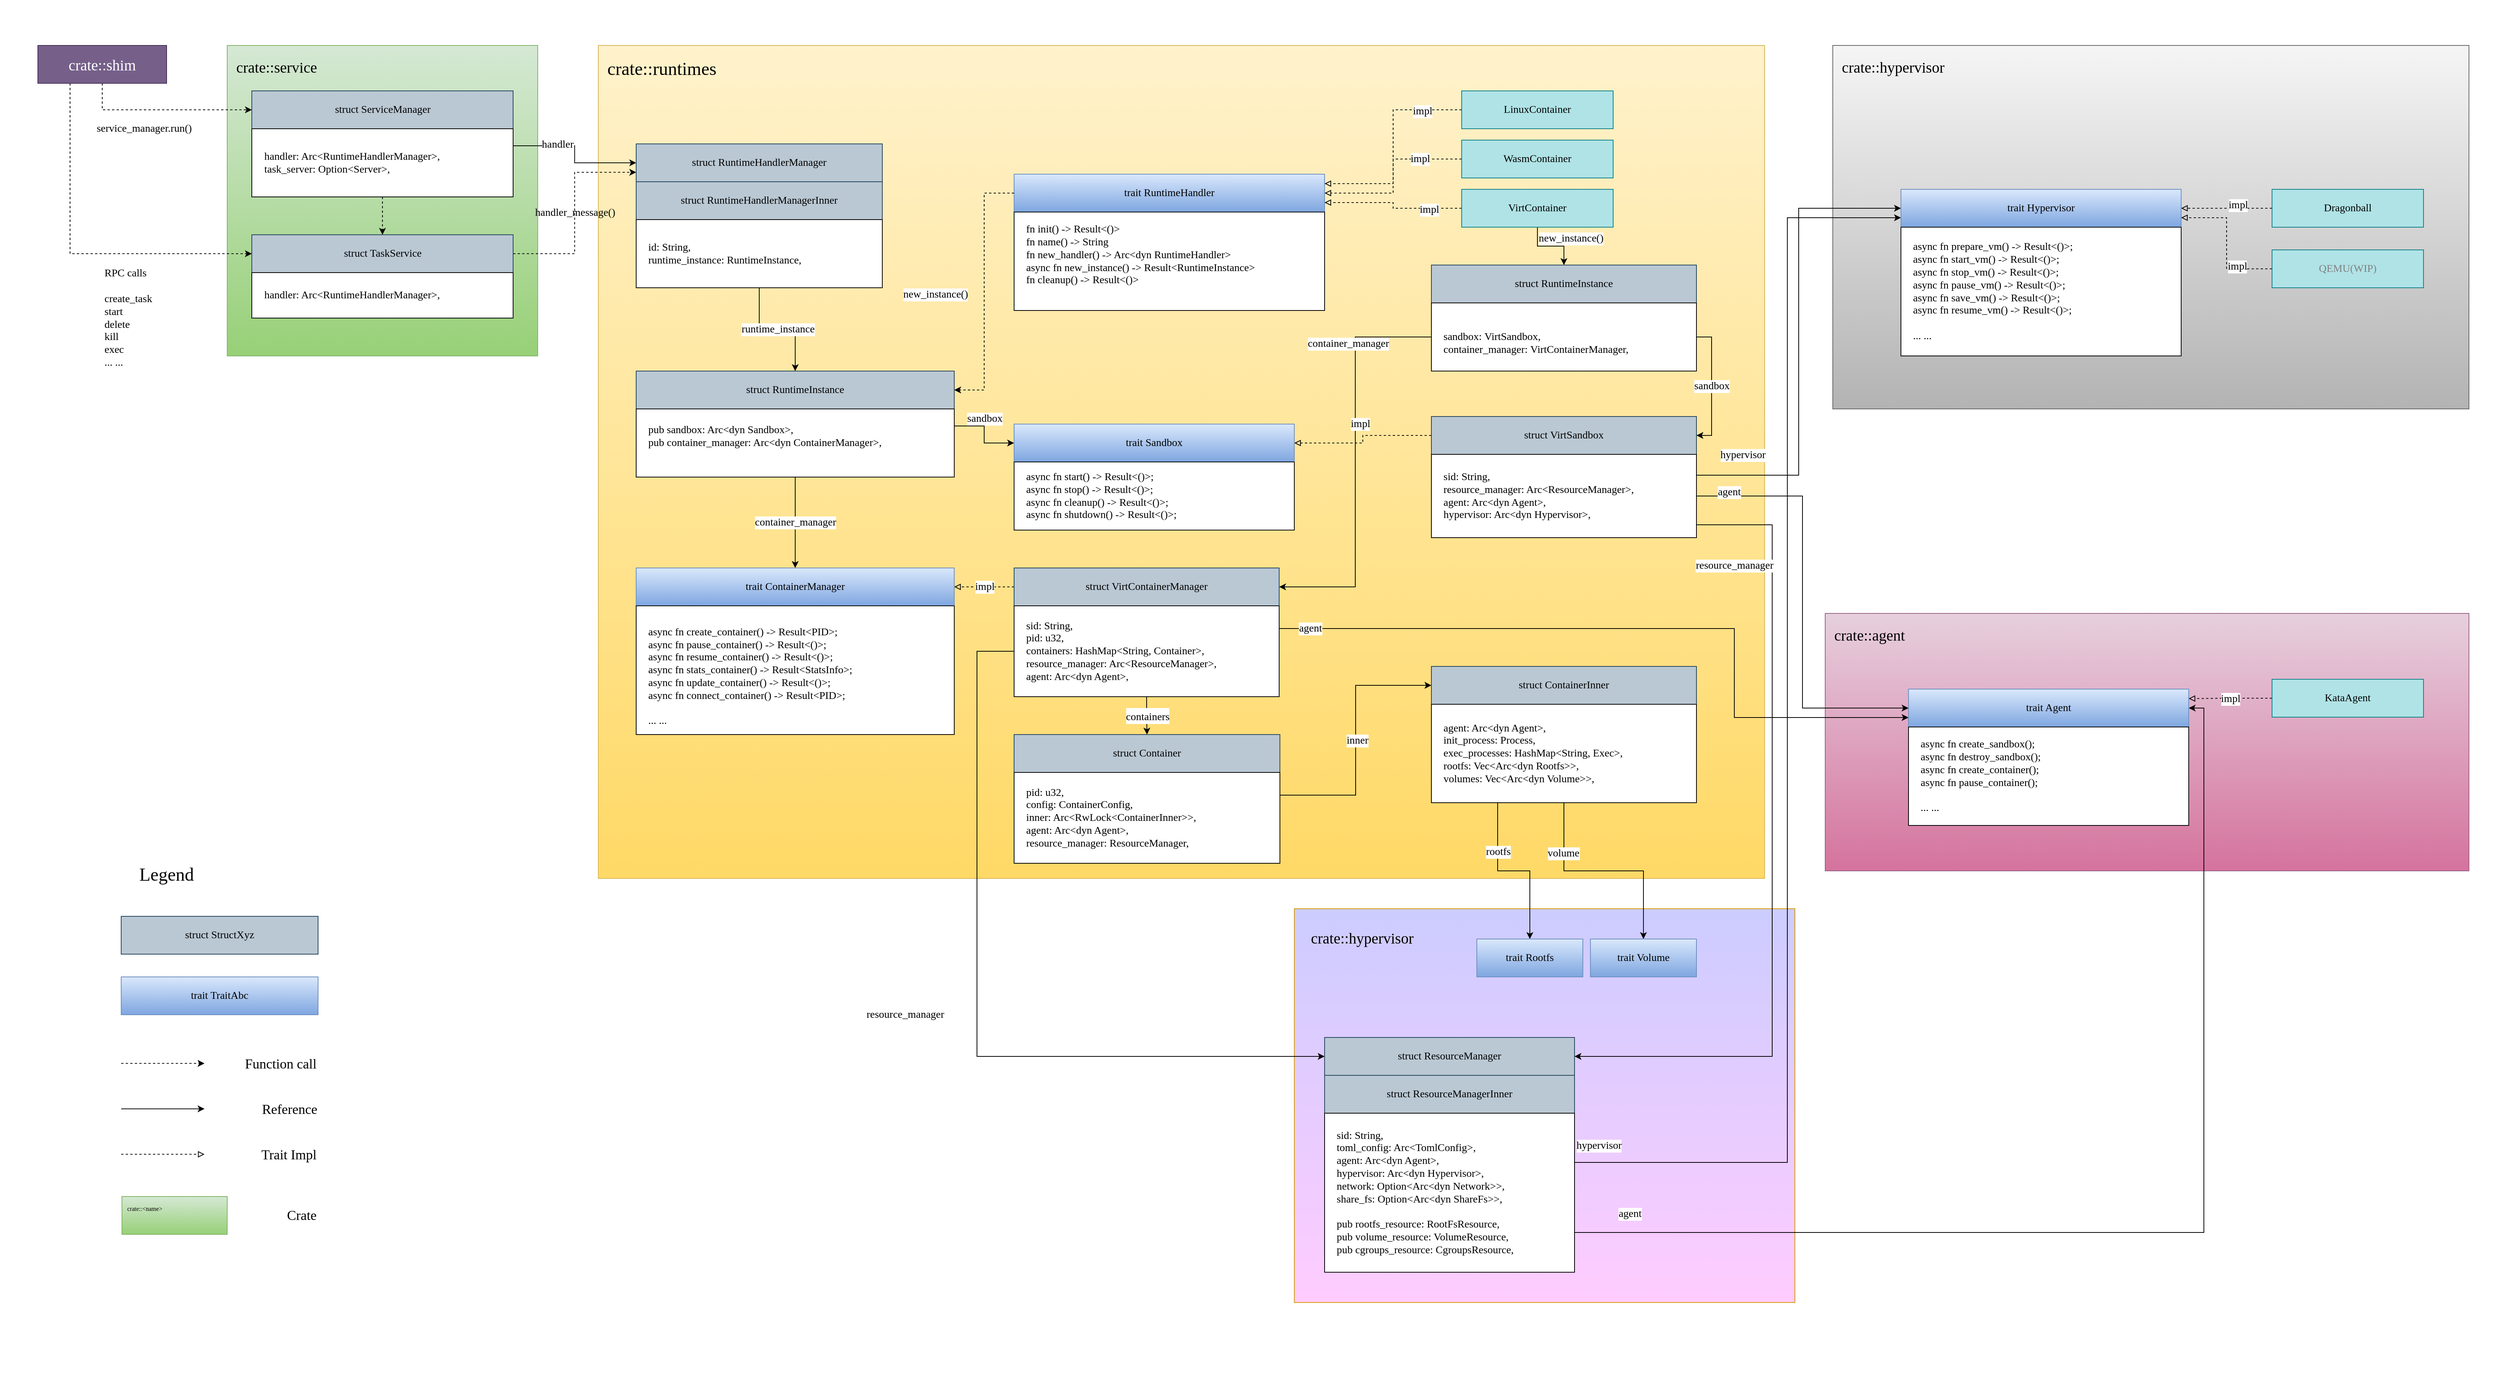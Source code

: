 <mxfile>
    <diagram id="zc7Et7uFz2rY5AC4eLr2" name="Page-1">
        <mxGraphModel dx="946" dy="343" grid="1" gridSize="10" guides="1" tooltips="1" connect="1" arrows="1" fold="1" page="1" pageScale="1" pageWidth="3300" pageHeight="2339" math="0" shadow="0">
            <root>
                <mxCell id="0"/>
                <mxCell id="1" parent="0"/>
                <mxCell id="nU-YngFXCpehSHd9hzGM-89" value="crate::hypervisor" style="rounded=0;fontSize=20;fillColor=#CCCCFF;gradientColor=#FFCCFF;strokeColor=#d79b00;fontFamily=Verdana;spacingTop=10;spacingLeft=10;verticalAlign=top;align=left;spacing=12;spacingBottom=10;spacingRight=10;" parent="1" vertex="1">
                    <mxGeometry x="1709" y="1480" width="661" height="520" as="geometry"/>
                </mxCell>
                <mxCell id="nU-YngFXCpehSHd9hzGM-88" value="crate::agent" style="rounded=0;html=1;fontSize=20;fillColor=#e6d0de;gradientColor=#d5739d;strokeColor=#996185;fontFamily=Verdana;spacingTop=10;spacingLeft=10;verticalAlign=top;align=left;" parent="1" vertex="1">
                    <mxGeometry x="2410" y="1090" width="850" height="340" as="geometry"/>
                </mxCell>
                <mxCell id="nU-YngFXCpehSHd9hzGM-87" value="crate::hypervisor" style="rounded=0;html=1;fontSize=20;fillColor=#f5f5f5;gradientColor=#b3b3b3;strokeColor=#666666;fontFamily=Verdana;spacingTop=10;spacingLeft=10;verticalAlign=top;align=left;" parent="1" vertex="1">
                    <mxGeometry x="2420" y="340" width="840" height="480" as="geometry"/>
                </mxCell>
                <mxCell id="nU-YngFXCpehSHd9hzGM-3" value="crate::service" style="rounded=0;html=1;fontSize=20;fillColor=#d5e8d4;gradientColor=#97d077;strokeColor=#82b366;fontFamily=Verdana;spacingTop=10;spacingLeft=10;verticalAlign=top;align=left;" parent="1" vertex="1">
                    <mxGeometry x="300" y="340" width="410" height="410" as="geometry"/>
                </mxCell>
                <mxCell id="nU-YngFXCpehSHd9hzGM-4" value="service_manager.run()" style="edgeStyle=orthogonalEdgeStyle;rounded=0;orthogonalLoop=1;jettySize=auto;html=1;exitX=0.5;exitY=1;exitDx=0;exitDy=0;entryX=0;entryY=0.5;entryDx=0;entryDy=0;fontSize=14;fontFamily=Verdana;dashed=1;" parent="1" source="nU-YngFXCpehSHd9hzGM-1" target="nU-YngFXCpehSHd9hzGM-77" edge="1">
                    <mxGeometry x="-0.226" y="-25" relative="1" as="geometry">
                        <mxPoint as="offset"/>
                    </mxGeometry>
                </mxCell>
                <mxCell id="nU-YngFXCpehSHd9hzGM-84" value="RPC calls&lt;br&gt;&lt;br&gt;create_task&lt;br&gt;start&lt;br&gt;delete&lt;br&gt;kill&lt;br&gt;exec&lt;br&gt;... ..." style="edgeStyle=orthogonalEdgeStyle;rounded=0;orthogonalLoop=1;jettySize=auto;html=1;exitX=0.25;exitY=1;exitDx=0;exitDy=0;entryX=0;entryY=0.5;entryDx=0;entryDy=0;labelBackgroundColor=none;fontFamily=Verdana;fontSize=14;fontColor=#000000;dashed=1;align=left;" parent="1" source="nU-YngFXCpehSHd9hzGM-1" target="nU-YngFXCpehSHd9hzGM-81" edge="1">
                    <mxGeometry x="0.15" y="-85" relative="1" as="geometry">
                        <mxPoint x="1" as="offset"/>
                    </mxGeometry>
                </mxCell>
                <mxCell id="nU-YngFXCpehSHd9hzGM-1" value="crate::shim" style="rounded=0;whiteSpace=wrap;html=1;fontSize=20;fillColor=#76608a;strokeColor=#432D57;fontFamily=Verdana;fontColor=#ffffff;" parent="1" vertex="1">
                    <mxGeometry x="50" y="340" width="170" height="50" as="geometry"/>
                </mxCell>
                <mxCell id="nU-YngFXCpehSHd9hzGM-12" style="edgeStyle=orthogonalEdgeStyle;rounded=0;orthogonalLoop=1;jettySize=auto;html=1;exitX=0.5;exitY=1;exitDx=0;exitDy=0;entryX=0.5;entryY=0;entryDx=0;entryDy=0;fontSize=14;fontFamily=Verdana;" parent="1" source="nU-YngFXCpehSHd9hzGM-9" target="nU-YngFXCpehSHd9hzGM-11" edge="1">
                    <mxGeometry relative="1" as="geometry"/>
                </mxCell>
                <mxCell id="nU-YngFXCpehSHd9hzGM-9" value="&lt;div&gt;&lt;span style=&quot;background-color: initial;&quot;&gt;struct RuntimeHandlerManager&lt;/span&gt;&lt;/div&gt;" style="rounded=0;whiteSpace=wrap;html=1;fontSize=14;fillColor=#bac8d3;strokeColor=#23445d;fontFamily=Verdana;" parent="1" vertex="1">
                    <mxGeometry x="890" y="430" width="275" height="50" as="geometry"/>
                </mxCell>
                <mxCell id="nU-YngFXCpehSHd9hzGM-10" value="crate::runtimes" style="rounded=0;whiteSpace=wrap;html=1;fontSize=24;fillColor=#fff2cc;gradientColor=#ffd966;strokeColor=#d6b656;align=left;verticalAlign=top;spacingTop=10;spacingLeft=10;fontFamily=Verdana;" parent="1" vertex="1">
                    <mxGeometry x="790" y="340" width="1540" height="1100" as="geometry"/>
                </mxCell>
                <mxCell id="nU-YngFXCpehSHd9hzGM-11" value="&lt;div&gt;struct RuntimeHandlerManagerInner&lt;/div&gt;&lt;div&gt;&lt;/div&gt;" style="rounded=0;whiteSpace=wrap;html=1;fontSize=14;fillColor=#bac8d3;strokeColor=#23445d;fontFamily=Verdana;" parent="1" vertex="1">
                    <mxGeometry x="840" y="520" width="325" height="50" as="geometry"/>
                </mxCell>
                <mxCell id="nU-YngFXCpehSHd9hzGM-13" value="&lt;div&gt;&lt;span style=&quot;background-color: initial;&quot;&gt;trait RuntimeHandler&lt;/span&gt;&lt;/div&gt;" style="rounded=0;whiteSpace=wrap;html=1;fontSize=14;fillColor=#dae8fc;strokeColor=#6c8ebf;gradientColor=#7ea6e0;fontFamily=Verdana;" parent="1" vertex="1">
                    <mxGeometry x="1339" y="510" width="410" height="50" as="geometry"/>
                </mxCell>
                <mxCell id="nU-YngFXCpehSHd9hzGM-18" value="new_instance()" style="edgeStyle=orthogonalEdgeStyle;rounded=0;orthogonalLoop=1;jettySize=auto;html=1;exitX=0;exitY=0.5;exitDx=0;exitDy=0;entryX=1;entryY=0.5;entryDx=0;entryDy=0;fontSize=14;fontFamily=Verdana;dashed=1;" parent="1" source="nU-YngFXCpehSHd9hzGM-13" target="nU-YngFXCpehSHd9hzGM-16" edge="1">
                    <mxGeometry x="0.02" y="-65" relative="1" as="geometry">
                        <mxPoint as="offset"/>
                    </mxGeometry>
                </mxCell>
                <mxCell id="nU-YngFXCpehSHd9hzGM-14" value="&lt;div&gt;&amp;nbsp; &amp;nbsp; fn init() -&amp;gt; Result&amp;lt;()&amp;gt;&lt;/div&gt;&lt;div&gt;&amp;nbsp; &amp;nbsp; fn name() -&amp;gt; String&lt;/div&gt;&lt;div&gt;&amp;nbsp; &amp;nbsp; fn new_handler() -&amp;gt; Arc&amp;lt;dyn RuntimeHandler&amp;gt;&lt;/div&gt;&lt;div&gt;&amp;nbsp; &amp;nbsp; async fn new_instance() -&amp;gt; Result&amp;lt;RuntimeInstance&amp;gt;&lt;/div&gt;&lt;div&gt;&amp;nbsp; &amp;nbsp; fn cleanup() -&amp;gt; Result&amp;lt;()&amp;gt;&lt;/div&gt;&lt;div&gt;&lt;br&gt;&lt;/div&gt;" style="rounded=0;whiteSpace=wrap;html=1;fontSize=14;align=left;fontFamily=Verdana;" parent="1" vertex="1">
                    <mxGeometry x="1339" y="560" width="410" height="130" as="geometry"/>
                </mxCell>
                <mxCell id="nU-YngFXCpehSHd9hzGM-80" value="runtime_instance" style="edgeStyle=orthogonalEdgeStyle;rounded=0;orthogonalLoop=1;jettySize=auto;html=1;exitX=0.5;exitY=1;exitDx=0;exitDy=0;fontFamily=Verdana;fontSize=14;fontColor=#000000;" parent="1" source="nU-YngFXCpehSHd9hzGM-15" target="nU-YngFXCpehSHd9hzGM-16" edge="1">
                    <mxGeometry relative="1" as="geometry">
                        <Array as="points">
                            <mxPoint x="1002" y="715"/>
                            <mxPoint x="1050" y="715"/>
                        </Array>
                    </mxGeometry>
                </mxCell>
                <mxCell id="nU-YngFXCpehSHd9hzGM-15" value="&lt;div&gt;&lt;div&gt;&amp;nbsp; &amp;nbsp; id: String,&lt;/div&gt;&lt;div&gt;&amp;nbsp; &amp;nbsp; runtime_instance: RuntimeInstance,&lt;/div&gt;&lt;/div&gt;" style="rounded=0;whiteSpace=wrap;html=1;fontSize=14;align=left;fontFamily=Verdana;" parent="1" vertex="1">
                    <mxGeometry x="840" y="570" width="325" height="90" as="geometry"/>
                </mxCell>
                <mxCell id="nU-YngFXCpehSHd9hzGM-16" value="&lt;div&gt;&lt;span style=&quot;background-color: initial;&quot;&gt;struct RuntimeInstance&lt;/span&gt;&lt;/div&gt;" style="rounded=0;whiteSpace=wrap;html=1;fontSize=14;fillColor=#bac8d3;strokeColor=#23445d;fontFamily=Verdana;" parent="1" vertex="1">
                    <mxGeometry x="840" y="770" width="420" height="50" as="geometry"/>
                </mxCell>
                <mxCell id="nU-YngFXCpehSHd9hzGM-23" style="edgeStyle=orthogonalEdgeStyle;rounded=0;orthogonalLoop=1;jettySize=auto;html=1;exitX=1;exitY=0.25;exitDx=0;exitDy=0;entryX=0;entryY=0.5;entryDx=0;entryDy=0;fontSize=14;fontFamily=Verdana;" parent="1" source="nU-YngFXCpehSHd9hzGM-17" target="nU-YngFXCpehSHd9hzGM-19" edge="1">
                    <mxGeometry relative="1" as="geometry"/>
                </mxCell>
                <mxCell id="nU-YngFXCpehSHd9hzGM-25" value="sandbox" style="edgeLabel;html=1;align=center;verticalAlign=middle;resizable=0;points=[];fontSize=14;fontFamily=Verdana;" parent="nU-YngFXCpehSHd9hzGM-23" vertex="1" connectable="0">
                    <mxGeometry x="-0.18" relative="1" as="geometry">
                        <mxPoint y="-12" as="offset"/>
                    </mxGeometry>
                </mxCell>
                <mxCell id="nU-YngFXCpehSHd9hzGM-24" style="edgeStyle=orthogonalEdgeStyle;rounded=0;orthogonalLoop=1;jettySize=auto;html=1;exitX=0.5;exitY=1;exitDx=0;exitDy=0;entryX=0.5;entryY=0;entryDx=0;entryDy=0;fontSize=14;fontFamily=Verdana;" parent="1" source="nU-YngFXCpehSHd9hzGM-17" target="nU-YngFXCpehSHd9hzGM-21" edge="1">
                    <mxGeometry relative="1" as="geometry">
                        <Array as="points">
                            <mxPoint x="1050" y="1010"/>
                            <mxPoint x="1050" y="1010"/>
                        </Array>
                    </mxGeometry>
                </mxCell>
                <mxCell id="nU-YngFXCpehSHd9hzGM-26" value="container_manager" style="edgeLabel;html=1;align=center;verticalAlign=middle;resizable=0;points=[];fontSize=14;fontFamily=Verdana;" parent="nU-YngFXCpehSHd9hzGM-24" vertex="1" connectable="0">
                    <mxGeometry y="-2" relative="1" as="geometry">
                        <mxPoint x="2" as="offset"/>
                    </mxGeometry>
                </mxCell>
                <mxCell id="nU-YngFXCpehSHd9hzGM-17" value="&lt;div&gt;&lt;div&gt;&amp;nbsp; &amp;nbsp; pub sandbox: Arc&amp;lt;dyn Sandbox&amp;gt;,&lt;/div&gt;&lt;div&gt;&amp;nbsp; &amp;nbsp; pub container_manager: Arc&amp;lt;dyn ContainerManager&amp;gt;,&lt;/div&gt;&lt;/div&gt;&lt;div&gt;&lt;br&gt;&lt;/div&gt;" style="rounded=0;whiteSpace=wrap;html=1;fontSize=14;align=left;fontFamily=Verdana;" parent="1" vertex="1">
                    <mxGeometry x="840" y="820" width="420" height="90" as="geometry"/>
                </mxCell>
                <mxCell id="nU-YngFXCpehSHd9hzGM-19" value="&lt;div&gt;trait Sandbox&lt;/div&gt;" style="rounded=0;whiteSpace=wrap;html=1;fontSize=14;fillColor=#dae8fc;strokeColor=#6c8ebf;gradientColor=#7ea6e0;fontFamily=Verdana;" parent="1" vertex="1">
                    <mxGeometry x="1339" y="840" width="370" height="50" as="geometry"/>
                </mxCell>
                <mxCell id="nU-YngFXCpehSHd9hzGM-20" value="&lt;div&gt;&lt;div&gt;&lt;div&gt;&lt;br&gt;&lt;/div&gt;&lt;div&gt;&amp;nbsp; &amp;nbsp; async fn start() -&amp;gt; Result&amp;lt;()&amp;gt;;&lt;/div&gt;&lt;div&gt;&amp;nbsp; &amp;nbsp; async fn stop() -&amp;gt; Result&amp;lt;()&amp;gt;;&lt;/div&gt;&lt;div&gt;&amp;nbsp; &amp;nbsp; async fn cleanup() -&amp;gt; Result&amp;lt;()&amp;gt;;&lt;/div&gt;&lt;div&gt;&amp;nbsp; &amp;nbsp; async fn shutdown() -&amp;gt; Result&amp;lt;()&amp;gt;;&lt;/div&gt;&lt;/div&gt;&lt;/div&gt;&lt;div&gt;&lt;br&gt;&lt;/div&gt;" style="rounded=0;whiteSpace=wrap;html=1;fontSize=14;align=left;fontFamily=Verdana;" parent="1" vertex="1">
                    <mxGeometry x="1339" y="890" width="370" height="90" as="geometry"/>
                </mxCell>
                <mxCell id="nU-YngFXCpehSHd9hzGM-21" value="&lt;div&gt;trait ContainerManager&lt;/div&gt;" style="rounded=0;whiteSpace=wrap;html=1;fontSize=14;fillColor=#dae8fc;strokeColor=#6c8ebf;fontFamily=Verdana;gradientColor=#7ea6e0;" parent="1" vertex="1">
                    <mxGeometry x="840" y="1030" width="420" height="50" as="geometry"/>
                </mxCell>
                <mxCell id="nU-YngFXCpehSHd9hzGM-22" value="&lt;div&gt;&lt;div&gt;&lt;div&gt;&lt;br&gt;&lt;/div&gt;&lt;div&gt;&amp;nbsp; &amp;nbsp; async fn create_container() -&amp;gt; Result&amp;lt;PID&amp;gt;;&lt;/div&gt;&lt;div&gt;&amp;nbsp; &amp;nbsp; async fn pause_container() -&amp;gt; Result&amp;lt;()&amp;gt;;&lt;/div&gt;&lt;/div&gt;&lt;/div&gt;&lt;div&gt;&lt;div&gt;&amp;nbsp; &amp;nbsp; async fn resume_container() -&amp;gt; Result&amp;lt;()&amp;gt;;&lt;/div&gt;&lt;div&gt;&amp;nbsp; &amp;nbsp; async fn stats_container() -&amp;gt; Result&amp;lt;StatsInfo&amp;gt;;&lt;/div&gt;&lt;div&gt;&amp;nbsp; &amp;nbsp; async fn update_container() -&amp;gt; Result&amp;lt;()&amp;gt;;&lt;/div&gt;&lt;div&gt;&amp;nbsp; &amp;nbsp; async fn connect_container() -&amp;gt; Result&amp;lt;PID&amp;gt;;&lt;/div&gt;&lt;/div&gt;&lt;div&gt;&lt;br&gt;&lt;/div&gt;&lt;div&gt;&amp;nbsp; &amp;nbsp; ... ...&lt;/div&gt;" style="rounded=0;whiteSpace=wrap;html=1;fontSize=14;align=left;fontFamily=Verdana;" parent="1" vertex="1">
                    <mxGeometry x="840" y="1080" width="420" height="170" as="geometry"/>
                </mxCell>
                <mxCell id="nU-YngFXCpehSHd9hzGM-53" style="edgeStyle=orthogonalEdgeStyle;rounded=0;orthogonalLoop=1;jettySize=auto;html=1;exitX=0;exitY=0.5;exitDx=0;exitDy=0;entryX=1;entryY=0.25;entryDx=0;entryDy=0;fontSize=14;fontFamily=Verdana;dashed=1;endArrow=block;endFill=0;" parent="1" source="nU-YngFXCpehSHd9hzGM-27" target="nU-YngFXCpehSHd9hzGM-13" edge="1">
                    <mxGeometry relative="1" as="geometry"/>
                </mxCell>
                <mxCell id="nU-YngFXCpehSHd9hzGM-56" value="impl" style="edgeLabel;html=1;align=center;verticalAlign=middle;resizable=0;points=[];fontSize=14;fontFamily=Verdana;" parent="nU-YngFXCpehSHd9hzGM-53" vertex="1" connectable="0">
                    <mxGeometry x="-0.626" y="2" relative="1" as="geometry">
                        <mxPoint as="offset"/>
                    </mxGeometry>
                </mxCell>
                <mxCell id="nU-YngFXCpehSHd9hzGM-27" value="LinuxContainer" style="rounded=0;whiteSpace=wrap;html=1;fontSize=14;fillColor=#b0e3e6;strokeColor=#0e8088;fontFamily=Verdana;" parent="1" vertex="1">
                    <mxGeometry x="1930" y="400" width="200" height="50" as="geometry"/>
                </mxCell>
                <mxCell id="nU-YngFXCpehSHd9hzGM-54" style="edgeStyle=orthogonalEdgeStyle;rounded=0;orthogonalLoop=1;jettySize=auto;html=1;exitX=0;exitY=0.5;exitDx=0;exitDy=0;entryX=1;entryY=0.5;entryDx=0;entryDy=0;fontSize=14;fontFamily=Verdana;dashed=1;endArrow=block;endFill=0;" parent="1" source="nU-YngFXCpehSHd9hzGM-28" target="nU-YngFXCpehSHd9hzGM-13" edge="1">
                    <mxGeometry relative="1" as="geometry"/>
                </mxCell>
                <mxCell id="nU-YngFXCpehSHd9hzGM-57" value="impl" style="edgeLabel;html=1;align=center;verticalAlign=middle;resizable=0;points=[];fontSize=14;fontFamily=Verdana;" parent="nU-YngFXCpehSHd9hzGM-54" vertex="1" connectable="0">
                    <mxGeometry x="-0.514" relative="1" as="geometry">
                        <mxPoint as="offset"/>
                    </mxGeometry>
                </mxCell>
                <mxCell id="nU-YngFXCpehSHd9hzGM-28" value="WasmContainer" style="rounded=0;whiteSpace=wrap;html=1;fontSize=14;fillColor=#b0e3e6;strokeColor=#0e8088;fontFamily=Verdana;" parent="1" vertex="1">
                    <mxGeometry x="1930" y="465" width="200" height="50" as="geometry"/>
                </mxCell>
                <mxCell id="nU-YngFXCpehSHd9hzGM-35" style="edgeStyle=orthogonalEdgeStyle;rounded=0;orthogonalLoop=1;jettySize=auto;html=1;exitX=0.5;exitY=1;exitDx=0;exitDy=0;entryX=0.5;entryY=0;entryDx=0;entryDy=0;fontSize=14;fontFamily=Verdana;" parent="1" source="nU-YngFXCpehSHd9hzGM-29" target="nU-YngFXCpehSHd9hzGM-33" edge="1">
                    <mxGeometry relative="1" as="geometry"/>
                </mxCell>
                <mxCell id="nU-YngFXCpehSHd9hzGM-36" value="new_instance()" style="edgeLabel;html=1;align=center;verticalAlign=middle;resizable=0;points=[];fontSize=14;fontFamily=Verdana;" parent="nU-YngFXCpehSHd9hzGM-35" vertex="1" connectable="0">
                    <mxGeometry x="0.212" y="2" relative="1" as="geometry">
                        <mxPoint x="17" y="-8" as="offset"/>
                    </mxGeometry>
                </mxCell>
                <mxCell id="nU-YngFXCpehSHd9hzGM-55" style="edgeStyle=orthogonalEdgeStyle;rounded=0;orthogonalLoop=1;jettySize=auto;html=1;exitX=0;exitY=0.5;exitDx=0;exitDy=0;entryX=1;entryY=0.75;entryDx=0;entryDy=0;fontSize=14;fontFamily=Verdana;dashed=1;endArrow=block;endFill=0;" parent="1" source="nU-YngFXCpehSHd9hzGM-29" target="nU-YngFXCpehSHd9hzGM-13" edge="1">
                    <mxGeometry relative="1" as="geometry"/>
                </mxCell>
                <mxCell id="nU-YngFXCpehSHd9hzGM-58" value="impl" style="edgeLabel;html=1;align=center;verticalAlign=middle;resizable=0;points=[];fontSize=14;fontFamily=Verdana;" parent="nU-YngFXCpehSHd9hzGM-55" vertex="1" connectable="0">
                    <mxGeometry x="-0.542" y="2" relative="1" as="geometry">
                        <mxPoint as="offset"/>
                    </mxGeometry>
                </mxCell>
                <mxCell id="nU-YngFXCpehSHd9hzGM-29" value="&lt;div&gt;VirtContainer&lt;/div&gt;" style="rounded=0;whiteSpace=wrap;html=1;fontSize=14;fillColor=#b0e3e6;strokeColor=#0e8088;fontFamily=Verdana;" parent="1" vertex="1">
                    <mxGeometry x="1930" y="530" width="200" height="50" as="geometry"/>
                </mxCell>
                <mxCell id="nU-YngFXCpehSHd9hzGM-33" value="&lt;div&gt;struct RuntimeInstance&lt;/div&gt;" style="rounded=0;whiteSpace=wrap;html=1;fontSize=14;fillColor=#bac8d3;strokeColor=#23445d;fontFamily=Verdana;" parent="1" vertex="1">
                    <mxGeometry x="1890" y="630" width="350" height="50" as="geometry"/>
                </mxCell>
                <mxCell id="nU-YngFXCpehSHd9hzGM-43" value="sandbox" style="edgeStyle=orthogonalEdgeStyle;rounded=0;orthogonalLoop=1;jettySize=auto;html=1;exitX=1;exitY=0.5;exitDx=0;exitDy=0;entryX=1;entryY=0.5;entryDx=0;entryDy=0;fontSize=14;fontFamily=Verdana;" parent="1" source="nU-YngFXCpehSHd9hzGM-34" target="nU-YngFXCpehSHd9hzGM-37" edge="1">
                    <mxGeometry relative="1" as="geometry"/>
                </mxCell>
                <mxCell id="nU-YngFXCpehSHd9hzGM-113" value="container_manager" style="edgeStyle=orthogonalEdgeStyle;rounded=0;orthogonalLoop=1;jettySize=auto;html=1;exitX=0;exitY=0.5;exitDx=0;exitDy=0;entryX=1;entryY=0.5;entryDx=0;entryDy=0;labelBackgroundColor=default;fontFamily=Verdana;fontSize=14;fontColor=#000000;endArrow=classic;endFill=1;" parent="1" source="nU-YngFXCpehSHd9hzGM-34" target="nU-YngFXCpehSHd9hzGM-40" edge="1">
                    <mxGeometry x="-0.588" y="-10" relative="1" as="geometry">
                        <mxPoint as="offset"/>
                    </mxGeometry>
                </mxCell>
                <mxCell id="nU-YngFXCpehSHd9hzGM-34" value="&lt;div&gt;&lt;div&gt;&lt;br&gt;&lt;/div&gt;&lt;div&gt;&lt;span style=&quot;background-color: initial;&quot;&gt;&amp;nbsp; &amp;nbsp; sandbox:&amp;nbsp;&lt;/span&gt;&lt;span style=&quot;background-color: initial;&quot;&gt;VirtSandbox,&lt;/span&gt;&lt;/div&gt;&lt;div&gt;&amp;nbsp; &amp;nbsp; container_manager:&amp;nbsp;&lt;span style=&quot;background-color: initial;&quot;&gt;VirtContainerManager,&lt;/span&gt;&lt;/div&gt;&lt;/div&gt;" style="rounded=0;whiteSpace=wrap;html=1;fontSize=14;align=left;fontFamily=Verdana;" parent="1" vertex="1">
                    <mxGeometry x="1890" y="680" width="350" height="90" as="geometry"/>
                </mxCell>
                <mxCell id="nU-YngFXCpehSHd9hzGM-39" value="impl" style="edgeStyle=orthogonalEdgeStyle;rounded=0;orthogonalLoop=1;jettySize=auto;html=1;exitX=0;exitY=0.5;exitDx=0;exitDy=0;entryX=1;entryY=0.5;entryDx=0;entryDy=0;fontSize=14;fontFamily=Verdana;dashed=1;endArrow=block;endFill=0;" parent="1" source="nU-YngFXCpehSHd9hzGM-37" target="nU-YngFXCpehSHd9hzGM-19" edge="1">
                    <mxGeometry x="0.091" y="-25" relative="1" as="geometry">
                        <mxPoint as="offset"/>
                    </mxGeometry>
                </mxCell>
                <mxCell id="nU-YngFXCpehSHd9hzGM-37" value="&lt;div&gt;struct VirtSandbox&lt;/div&gt;" style="rounded=0;whiteSpace=wrap;html=1;fontSize=14;fillColor=#bac8d3;strokeColor=#23445d;fontFamily=Verdana;" parent="1" vertex="1">
                    <mxGeometry x="1890" y="830" width="350" height="50" as="geometry"/>
                </mxCell>
                <mxCell id="nU-YngFXCpehSHd9hzGM-50" style="edgeStyle=orthogonalEdgeStyle;rounded=0;orthogonalLoop=1;jettySize=auto;html=1;exitX=1;exitY=0.75;exitDx=0;exitDy=0;entryX=1;entryY=0.5;entryDx=0;entryDy=0;fontSize=14;fontFamily=Verdana;" parent="1" source="nU-YngFXCpehSHd9hzGM-38" target="nU-YngFXCpehSHd9hzGM-48" edge="1">
                    <mxGeometry relative="1" as="geometry">
                        <Array as="points">
                            <mxPoint x="2340" y="973"/>
                            <mxPoint x="2340" y="1675"/>
                        </Array>
                    </mxGeometry>
                </mxCell>
                <mxCell id="nU-YngFXCpehSHd9hzGM-51" value="resource_manager" style="edgeLabel;html=1;align=center;verticalAlign=middle;resizable=0;points=[];fontSize=14;fontFamily=Verdana;" parent="nU-YngFXCpehSHd9hzGM-50" vertex="1" connectable="0">
                    <mxGeometry x="0.048" relative="1" as="geometry">
                        <mxPoint x="-50" y="-398" as="offset"/>
                    </mxGeometry>
                </mxCell>
                <mxCell id="nU-YngFXCpehSHd9hzGM-61" value="hypervisor" style="edgeStyle=orthogonalEdgeStyle;rounded=0;orthogonalLoop=1;jettySize=auto;html=1;exitX=1;exitY=0.25;exitDx=0;exitDy=0;entryX=0;entryY=0.5;entryDx=0;entryDy=0;fontSize=14;fontFamily=Verdana;" parent="1" source="nU-YngFXCpehSHd9hzGM-38" target="nU-YngFXCpehSHd9hzGM-59" edge="1">
                    <mxGeometry x="-0.804" y="28" relative="1" as="geometry">
                        <mxPoint x="2260" y="797.5" as="sourcePoint"/>
                        <mxPoint y="1" as="offset"/>
                    </mxGeometry>
                </mxCell>
                <mxCell id="nU-YngFXCpehSHd9hzGM-71" value="agent" style="edgeStyle=orthogonalEdgeStyle;rounded=0;orthogonalLoop=1;jettySize=auto;html=1;exitX=1;exitY=0.5;exitDx=0;exitDy=0;entryX=0;entryY=0.5;entryDx=0;entryDy=0;fontSize=14;fontFamily=Verdana;" parent="1" source="nU-YngFXCpehSHd9hzGM-38" target="nU-YngFXCpehSHd9hzGM-69" edge="1">
                    <mxGeometry x="-0.849" y="5" relative="1" as="geometry">
                        <mxPoint as="offset"/>
                    </mxGeometry>
                </mxCell>
                <mxCell id="nU-YngFXCpehSHd9hzGM-38" value="&lt;div&gt;&lt;br&gt;&lt;/div&gt;&lt;div&gt;&lt;div&gt;&amp;nbsp; &amp;nbsp; sid: String,&lt;/div&gt;&lt;div&gt;&lt;span style=&quot;background-color: initial;&quot;&gt;&amp;nbsp; &amp;nbsp; resource_manager: Arc&amp;lt;ResourceManager&amp;gt;,&lt;/span&gt;&lt;br&gt;&lt;/div&gt;&lt;div&gt;&amp;nbsp; &amp;nbsp; agent: Arc&amp;lt;dyn Agent&amp;gt;,&lt;/div&gt;&lt;div&gt;&amp;nbsp; &amp;nbsp; hypervisor: Arc&amp;lt;dyn Hypervisor&amp;gt;,&lt;/div&gt;&lt;div&gt;&lt;br&gt;&lt;/div&gt;&lt;/div&gt;" style="rounded=0;whiteSpace=wrap;html=1;fontSize=14;align=left;fontFamily=Verdana;" parent="1" vertex="1">
                    <mxGeometry x="1890" y="880" width="350" height="110" as="geometry"/>
                </mxCell>
                <mxCell id="nU-YngFXCpehSHd9hzGM-72" value="agent" style="edgeStyle=orthogonalEdgeStyle;rounded=0;orthogonalLoop=1;jettySize=auto;html=1;entryX=0;entryY=0.75;entryDx=0;entryDy=0;fontSize=14;fontFamily=Verdana;exitX=1;exitY=0.25;exitDx=0;exitDy=0;" parent="1" source="nU-YngFXCpehSHd9hzGM-41" target="nU-YngFXCpehSHd9hzGM-69" edge="1">
                    <mxGeometry x="-0.914" relative="1" as="geometry">
                        <mxPoint x="1750" y="1070" as="sourcePoint"/>
                        <Array as="points">
                            <mxPoint x="2290" y="1110"/>
                            <mxPoint x="2290" y="1228"/>
                        </Array>
                        <mxPoint as="offset"/>
                    </mxGeometry>
                </mxCell>
                <mxCell id="nU-YngFXCpehSHd9hzGM-110" value="impl" style="edgeStyle=orthogonalEdgeStyle;rounded=0;orthogonalLoop=1;jettySize=auto;html=1;exitX=0;exitY=0.5;exitDx=0;exitDy=0;entryX=1;entryY=0.5;entryDx=0;entryDy=0;labelBackgroundColor=default;fontFamily=Verdana;fontSize=14;fontColor=#000000;endArrow=block;endFill=0;dashed=1;" parent="1" source="nU-YngFXCpehSHd9hzGM-40" target="nU-YngFXCpehSHd9hzGM-21" edge="1">
                    <mxGeometry relative="1" as="geometry"/>
                </mxCell>
                <mxCell id="nU-YngFXCpehSHd9hzGM-40" value="&lt;div&gt;struct VirtContainerManager&lt;/div&gt;" style="rounded=0;whiteSpace=wrap;html=1;fontSize=14;fillColor=#bac8d3;strokeColor=#23445d;fontFamily=Verdana;" parent="1" vertex="1">
                    <mxGeometry x="1339" y="1030" width="350" height="50" as="geometry"/>
                </mxCell>
                <mxCell id="nU-YngFXCpehSHd9hzGM-49" style="edgeStyle=orthogonalEdgeStyle;rounded=0;orthogonalLoop=1;jettySize=auto;html=1;exitX=0;exitY=0.5;exitDx=0;exitDy=0;entryX=0;entryY=0.5;entryDx=0;entryDy=0;fontSize=14;fontFamily=Verdana;" parent="1" source="nU-YngFXCpehSHd9hzGM-41" target="nU-YngFXCpehSHd9hzGM-48" edge="1">
                    <mxGeometry relative="1" as="geometry">
                        <Array as="points">
                            <mxPoint x="1290" y="1140"/>
                            <mxPoint x="1290" y="1675"/>
                        </Array>
                    </mxGeometry>
                </mxCell>
                <mxCell id="nU-YngFXCpehSHd9hzGM-52" value="resource_manager" style="edgeLabel;html=1;align=center;verticalAlign=middle;resizable=0;points=[];fontSize=14;fontFamily=Verdana;" parent="nU-YngFXCpehSHd9hzGM-49" vertex="1" connectable="0">
                    <mxGeometry x="0.161" y="-1" relative="1" as="geometry">
                        <mxPoint x="-117" y="-56" as="offset"/>
                    </mxGeometry>
                </mxCell>
                <mxCell id="nU-YngFXCpehSHd9hzGM-107" value="&lt;span style=&quot;font-size: 14px; text-align: left;&quot;&gt;containers&lt;/span&gt;" style="edgeStyle=orthogonalEdgeStyle;rounded=0;orthogonalLoop=1;jettySize=auto;html=1;exitX=0.5;exitY=1;exitDx=0;exitDy=0;labelBackgroundColor=default;fontFamily=Verdana;fontSize=18;fontColor=#000000;endArrow=classic;endFill=1;" parent="1" source="nU-YngFXCpehSHd9hzGM-41" target="nU-YngFXCpehSHd9hzGM-102" edge="1">
                    <mxGeometry relative="1" as="geometry"/>
                </mxCell>
                <mxCell id="nU-YngFXCpehSHd9hzGM-41" value="&lt;div&gt;&lt;div&gt;&amp;nbsp; &amp;nbsp; sid: String,&lt;/div&gt;&lt;div&gt;&amp;nbsp; &amp;nbsp; pid: u32,&lt;/div&gt;&lt;div&gt;&amp;nbsp; &amp;nbsp; containers: HashMap&amp;lt;String, Container&amp;gt;,&lt;/div&gt;&lt;div&gt;&amp;nbsp; &amp;nbsp; resource_manager: Arc&amp;lt;ResourceManager&amp;gt;,&lt;/div&gt;&lt;div&gt;&amp;nbsp; &amp;nbsp; agent: Arc&amp;lt;dyn Agent&amp;gt;,&lt;/div&gt;&lt;/div&gt;" style="rounded=0;whiteSpace=wrap;html=1;fontSize=14;align=left;fontFamily=Verdana;" parent="1" vertex="1">
                    <mxGeometry x="1339" y="1080" width="350" height="120" as="geometry"/>
                </mxCell>
                <mxCell id="nU-YngFXCpehSHd9hzGM-46" value="&lt;div&gt;struct ResourceManagerInner&lt;/div&gt;" style="rounded=0;whiteSpace=wrap;html=1;fontSize=14;fillColor=#bac8d3;strokeColor=#23445d;fontFamily=Verdana;" parent="1" vertex="1">
                    <mxGeometry x="1749" y="1700" width="330" height="50" as="geometry"/>
                </mxCell>
                <mxCell id="nU-YngFXCpehSHd9hzGM-73" value="hypervisor" style="edgeStyle=orthogonalEdgeStyle;rounded=0;orthogonalLoop=1;jettySize=auto;html=1;exitX=1;exitY=0.5;exitDx=0;exitDy=0;entryX=0;entryY=0.75;entryDx=0;entryDy=0;fontSize=14;fontFamily=Verdana;" parent="1" source="nU-YngFXCpehSHd9hzGM-47" target="nU-YngFXCpehSHd9hzGM-59" edge="1">
                    <mxGeometry x="-0.917" y="23" relative="1" as="geometry">
                        <Array as="points">
                            <mxPoint x="2360" y="1815"/>
                            <mxPoint x="2360" y="568"/>
                        </Array>
                        <mxPoint y="1" as="offset"/>
                    </mxGeometry>
                </mxCell>
                <mxCell id="nU-YngFXCpehSHd9hzGM-74" value="agent" style="edgeStyle=orthogonalEdgeStyle;rounded=0;orthogonalLoop=1;jettySize=auto;html=1;exitX=1;exitY=0.75;exitDx=0;exitDy=0;entryX=1;entryY=0.5;entryDx=0;entryDy=0;fontSize=14;fontFamily=Verdana;" parent="1" source="nU-YngFXCpehSHd9hzGM-47" target="nU-YngFXCpehSHd9hzGM-69" edge="1">
                    <mxGeometry x="-0.906" y="25" relative="1" as="geometry">
                        <mxPoint as="offset"/>
                    </mxGeometry>
                </mxCell>
                <mxCell id="nU-YngFXCpehSHd9hzGM-47" value="&lt;div&gt;&lt;div&gt;&lt;div&gt;&amp;nbsp; &amp;nbsp; sid: String,&lt;/div&gt;&lt;div&gt;&amp;nbsp; &amp;nbsp; toml_config: Arc&amp;lt;TomlConfig&amp;gt;,&lt;/div&gt;&lt;div&gt;&amp;nbsp; &amp;nbsp; agent: Arc&amp;lt;dyn Agent&amp;gt;,&lt;/div&gt;&lt;div&gt;&amp;nbsp; &amp;nbsp; hypervisor: Arc&amp;lt;dyn Hypervisor&amp;gt;,&lt;/div&gt;&lt;div&gt;&amp;nbsp; &amp;nbsp; network: Option&amp;lt;Arc&amp;lt;dyn Network&amp;gt;&amp;gt;,&lt;/div&gt;&lt;div&gt;&amp;nbsp; &amp;nbsp; share_fs: Option&amp;lt;Arc&amp;lt;dyn ShareFs&amp;gt;&amp;gt;,&lt;/div&gt;&lt;div&gt;&lt;br&gt;&lt;/div&gt;&lt;div&gt;&amp;nbsp; &amp;nbsp; pub rootfs_resource: RootFsResource,&lt;/div&gt;&lt;div&gt;&amp;nbsp; &amp;nbsp; pub volume_resource: VolumeResource,&lt;/div&gt;&lt;div&gt;&amp;nbsp; &amp;nbsp; pub cgroups_resource: CgroupsResource,&lt;/div&gt;&lt;/div&gt;&lt;/div&gt;" style="rounded=0;whiteSpace=wrap;html=1;fontSize=14;align=left;fontFamily=Verdana;" parent="1" vertex="1">
                    <mxGeometry x="1749" y="1750" width="330" height="210" as="geometry"/>
                </mxCell>
                <mxCell id="nU-YngFXCpehSHd9hzGM-48" value="&lt;div&gt;struct ResourceManager&lt;/div&gt;" style="rounded=0;whiteSpace=wrap;html=1;fontSize=14;fillColor=#bac8d3;strokeColor=#23445d;fontFamily=Verdana;" parent="1" vertex="1">
                    <mxGeometry x="1749" y="1650" width="330" height="50" as="geometry"/>
                </mxCell>
                <mxCell id="nU-YngFXCpehSHd9hzGM-59" value="&lt;div&gt;trait Hypervisor&lt;/div&gt;" style="rounded=0;whiteSpace=wrap;html=1;fontSize=14;fillColor=#dae8fc;strokeColor=#6c8ebf;gradientColor=#7ea6e0;fontFamily=Verdana;" parent="1" vertex="1">
                    <mxGeometry x="2510" y="530" width="370" height="50" as="geometry"/>
                </mxCell>
                <mxCell id="nU-YngFXCpehSHd9hzGM-60" value="&lt;div&gt;&lt;div&gt;&lt;div&gt;&lt;div&gt;&amp;nbsp; &amp;nbsp; async fn prepare_vm() -&amp;gt; Result&amp;lt;()&amp;gt;;&lt;/div&gt;&lt;div&gt;&amp;nbsp; &amp;nbsp; async fn start_vm() -&amp;gt; Result&amp;lt;()&amp;gt;;&lt;/div&gt;&lt;div&gt;&amp;nbsp; &amp;nbsp; async fn stop_vm() -&amp;gt; Result&amp;lt;()&amp;gt;;&lt;/div&gt;&lt;div&gt;&amp;nbsp; &amp;nbsp; async fn pause_vm() -&amp;gt; Result&amp;lt;()&amp;gt;;&lt;/div&gt;&lt;div&gt;&amp;nbsp; &amp;nbsp; async fn save_vm() -&amp;gt; Result&amp;lt;()&amp;gt;;&lt;/div&gt;&lt;div&gt;&amp;nbsp; &amp;nbsp; async fn resume_vm() -&amp;gt; Result&amp;lt;()&amp;gt;;&lt;/div&gt;&lt;/div&gt;&lt;/div&gt;&lt;/div&gt;&lt;div&gt;&lt;br&gt;&lt;/div&gt;&lt;div&gt;&amp;nbsp; &amp;nbsp; ... ...&lt;/div&gt;" style="rounded=0;whiteSpace=wrap;html=1;fontSize=14;align=left;fontFamily=Verdana;" parent="1" vertex="1">
                    <mxGeometry x="2510" y="580" width="370" height="170" as="geometry"/>
                </mxCell>
                <mxCell id="nU-YngFXCpehSHd9hzGM-65" style="edgeStyle=orthogonalEdgeStyle;rounded=0;orthogonalLoop=1;jettySize=auto;html=1;exitX=0;exitY=0.5;exitDx=0;exitDy=0;entryX=1;entryY=0.5;entryDx=0;entryDy=0;fontSize=14;fontFamily=Verdana;dashed=1;endArrow=block;endFill=0;" parent="1" source="nU-YngFXCpehSHd9hzGM-63" target="nU-YngFXCpehSHd9hzGM-59" edge="1">
                    <mxGeometry relative="1" as="geometry"/>
                </mxCell>
                <mxCell id="nU-YngFXCpehSHd9hzGM-67" value="impl" style="edgeLabel;html=1;align=center;verticalAlign=middle;resizable=0;points=[];fontSize=14;fontFamily=Verdana;" parent="nU-YngFXCpehSHd9hzGM-65" vertex="1" connectable="0">
                    <mxGeometry x="-0.254" y="-4" relative="1" as="geometry">
                        <mxPoint as="offset"/>
                    </mxGeometry>
                </mxCell>
                <mxCell id="nU-YngFXCpehSHd9hzGM-63" value="Dragonball" style="rounded=0;whiteSpace=wrap;html=1;fontSize=14;fillColor=#b0e3e6;strokeColor=#0e8088;fontFamily=Verdana;" parent="1" vertex="1">
                    <mxGeometry x="3000" y="530" width="200" height="50" as="geometry"/>
                </mxCell>
                <mxCell id="nU-YngFXCpehSHd9hzGM-66" style="edgeStyle=orthogonalEdgeStyle;rounded=0;orthogonalLoop=1;jettySize=auto;html=1;exitX=0;exitY=0.5;exitDx=0;exitDy=0;entryX=1;entryY=0.75;entryDx=0;entryDy=0;fontSize=14;fontFamily=Verdana;dashed=1;endArrow=block;endFill=0;" parent="1" source="nU-YngFXCpehSHd9hzGM-64" target="nU-YngFXCpehSHd9hzGM-59" edge="1">
                    <mxGeometry relative="1" as="geometry"/>
                </mxCell>
                <mxCell id="nU-YngFXCpehSHd9hzGM-68" value="impl" style="edgeLabel;html=1;align=center;verticalAlign=middle;resizable=0;points=[];fontSize=14;fontFamily=Verdana;" parent="nU-YngFXCpehSHd9hzGM-66" vertex="1" connectable="0">
                    <mxGeometry x="-0.51" y="-3" relative="1" as="geometry">
                        <mxPoint as="offset"/>
                    </mxGeometry>
                </mxCell>
                <mxCell id="nU-YngFXCpehSHd9hzGM-64" value="QEMU(WIP)" style="rounded=0;whiteSpace=wrap;html=1;fontSize=14;fillColor=#b0e3e6;strokeColor=#0e8088;fontColor=#808080;fontFamily=Verdana;" parent="1" vertex="1">
                    <mxGeometry x="3000" y="610" width="200" height="50" as="geometry"/>
                </mxCell>
                <mxCell id="nU-YngFXCpehSHd9hzGM-69" value="&lt;div&gt;trait Agent&lt;/div&gt;" style="rounded=0;whiteSpace=wrap;html=1;fontSize=14;fillColor=#dae8fc;strokeColor=#6c8ebf;gradientColor=#7ea6e0;fontFamily=Verdana;" parent="1" vertex="1">
                    <mxGeometry x="2520" y="1190" width="370" height="50" as="geometry"/>
                </mxCell>
                <mxCell id="nU-YngFXCpehSHd9hzGM-70" value="&lt;div&gt;&lt;div&gt;&lt;div&gt;&lt;div&gt;&lt;div&gt;&amp;nbsp; &amp;nbsp; async fn create_sandbox();&lt;/div&gt;&lt;div&gt;&amp;nbsp; &amp;nbsp; async fn destroy_sandbox();&lt;/div&gt;&lt;/div&gt;&lt;/div&gt;&lt;/div&gt;&lt;/div&gt;&lt;div&gt;&lt;div&gt;&amp;nbsp; &amp;nbsp; async fn create_container();&lt;/div&gt;&lt;div&gt;&amp;nbsp; &amp;nbsp; async fn pause_container();&lt;/div&gt;&lt;/div&gt;&lt;div&gt;&lt;br&gt;&lt;/div&gt;&lt;div&gt;&amp;nbsp; &amp;nbsp; ... ...&lt;/div&gt;" style="rounded=0;whiteSpace=wrap;html=1;fontSize=14;align=left;fontFamily=Verdana;" parent="1" vertex="1">
                    <mxGeometry x="2520" y="1240" width="370" height="130" as="geometry"/>
                </mxCell>
                <mxCell id="nU-YngFXCpehSHd9hzGM-76" value="impl" style="edgeStyle=orthogonalEdgeStyle;rounded=0;orthogonalLoop=1;jettySize=auto;html=1;exitX=0;exitY=0.5;exitDx=0;exitDy=0;entryX=1;entryY=0.25;entryDx=0;entryDy=0;fontSize=14;fontFamily=Verdana;dashed=1;endArrow=block;endFill=0;" parent="1" source="nU-YngFXCpehSHd9hzGM-75" target="nU-YngFXCpehSHd9hzGM-69" edge="1">
                    <mxGeometry relative="1" as="geometry"/>
                </mxCell>
                <mxCell id="nU-YngFXCpehSHd9hzGM-75" value="KataAgent" style="rounded=0;whiteSpace=wrap;html=1;fontSize=14;fillColor=#b0e3e6;strokeColor=#0e8088;fontFamily=Verdana;" parent="1" vertex="1">
                    <mxGeometry x="3000" y="1177" width="200" height="50" as="geometry"/>
                </mxCell>
                <mxCell id="nU-YngFXCpehSHd9hzGM-77" value="&lt;div&gt;struct ServiceManager&lt;/div&gt;&lt;div&gt;&lt;/div&gt;" style="rounded=0;whiteSpace=wrap;html=1;fontSize=14;fillColor=#bac8d3;strokeColor=#23445d;fontFamily=Verdana;" parent="1" vertex="1">
                    <mxGeometry x="332.5" y="400" width="345" height="50" as="geometry"/>
                </mxCell>
                <mxCell id="nU-YngFXCpehSHd9hzGM-79" style="edgeStyle=orthogonalEdgeStyle;rounded=0;orthogonalLoop=1;jettySize=auto;html=1;exitX=1;exitY=0.25;exitDx=0;exitDy=0;fontSize=24;fontFamily=Verdana;entryX=0;entryY=0.5;entryDx=0;entryDy=0;" parent="1" source="nU-YngFXCpehSHd9hzGM-78" target="nU-YngFXCpehSHd9hzGM-83" edge="1">
                    <mxGeometry relative="1" as="geometry"/>
                </mxCell>
                <mxCell id="nU-YngFXCpehSHd9hzGM-111" value="handler" style="edgeLabel;html=1;align=center;verticalAlign=middle;resizable=0;points=[];fontSize=14;fontFamily=Verdana;fontColor=#000000;" parent="nU-YngFXCpehSHd9hzGM-79" vertex="1" connectable="0">
                    <mxGeometry x="-0.378" y="2" relative="1" as="geometry">
                        <mxPoint x="1" as="offset"/>
                    </mxGeometry>
                </mxCell>
                <mxCell id="nU-YngFXCpehSHd9hzGM-86" style="edgeStyle=orthogonalEdgeStyle;rounded=0;orthogonalLoop=1;jettySize=auto;html=1;exitX=0.5;exitY=1;exitDx=0;exitDy=0;entryX=0.5;entryY=0;entryDx=0;entryDy=0;dashed=1;labelBackgroundColor=none;fontFamily=Verdana;fontSize=14;fontColor=#000000;endArrow=classic;endFill=1;" parent="1" source="nU-YngFXCpehSHd9hzGM-78" target="nU-YngFXCpehSHd9hzGM-81" edge="1">
                    <mxGeometry relative="1" as="geometry"/>
                </mxCell>
                <mxCell id="nU-YngFXCpehSHd9hzGM-78" value="&lt;div&gt;&amp;nbsp; &amp;nbsp; handler: Arc&amp;lt;RuntimeHandlerManager&amp;gt;,&lt;/div&gt;&lt;div&gt;&amp;nbsp; &amp;nbsp; task_server: Option&amp;lt;Server&amp;gt;,&lt;/div&gt;" style="rounded=0;whiteSpace=wrap;html=1;fontSize=14;align=left;fontFamily=Verdana;" parent="1" vertex="1">
                    <mxGeometry x="332.5" y="450" width="345" height="90" as="geometry"/>
                </mxCell>
                <mxCell id="nU-YngFXCpehSHd9hzGM-85" value="handler_message()" style="edgeStyle=orthogonalEdgeStyle;rounded=0;orthogonalLoop=1;jettySize=auto;html=1;exitX=1;exitY=0.5;exitDx=0;exitDy=0;entryX=0;entryY=0.75;entryDx=0;entryDy=0;labelBackgroundColor=none;fontFamily=Verdana;fontSize=14;fontColor=#000000;dashed=1;" parent="1" source="nU-YngFXCpehSHd9hzGM-81" target="nU-YngFXCpehSHd9hzGM-83" edge="1">
                    <mxGeometry relative="1" as="geometry"/>
                </mxCell>
                <mxCell id="nU-YngFXCpehSHd9hzGM-81" value="&lt;div&gt;struct TaskService&lt;/div&gt;&lt;div&gt;&lt;/div&gt;" style="rounded=0;whiteSpace=wrap;html=1;fontSize=14;fillColor=#bac8d3;strokeColor=#23445d;fontFamily=Verdana;" parent="1" vertex="1">
                    <mxGeometry x="332.5" y="590" width="345" height="50" as="geometry"/>
                </mxCell>
                <mxCell id="nU-YngFXCpehSHd9hzGM-82" value="&lt;div&gt;&amp;nbsp; &amp;nbsp; handler: Arc&amp;lt;RuntimeHandlerManager&amp;gt;,&lt;/div&gt;" style="rounded=0;whiteSpace=wrap;html=1;fontSize=14;align=left;fontFamily=Verdana;" parent="1" vertex="1">
                    <mxGeometry x="332.5" y="640" width="345" height="60" as="geometry"/>
                </mxCell>
                <mxCell id="nU-YngFXCpehSHd9hzGM-83" value="&lt;div&gt;struct RuntimeHandlerManager&lt;/div&gt;&lt;div&gt;&lt;/div&gt;" style="rounded=0;whiteSpace=wrap;html=1;fontSize=14;fillColor=#bac8d3;strokeColor=#23445d;fontFamily=Verdana;" parent="1" vertex="1">
                    <mxGeometry x="840" y="470" width="325" height="50" as="geometry"/>
                </mxCell>
                <mxCell id="nU-YngFXCpehSHd9hzGM-90" value="&lt;div&gt;&lt;span style=&quot;background-color: initial;&quot;&gt;struct StructXyz&lt;/span&gt;&lt;/div&gt;" style="rounded=0;whiteSpace=wrap;html=1;fontSize=14;fillColor=#bac8d3;strokeColor=#23445d;fontFamily=Verdana;" parent="1" vertex="1">
                    <mxGeometry x="160" y="1490" width="260" height="50" as="geometry"/>
                </mxCell>
                <mxCell id="nU-YngFXCpehSHd9hzGM-91" value="&lt;div&gt;trait TraitAbc&lt;/div&gt;" style="rounded=0;whiteSpace=wrap;html=1;fontSize=14;fillColor=#dae8fc;strokeColor=#6c8ebf;fontFamily=Verdana;gradientColor=#7ea6e0;" parent="1" vertex="1">
                    <mxGeometry x="160" y="1570" width="260" height="50" as="geometry"/>
                </mxCell>
                <mxCell id="nU-YngFXCpehSHd9hzGM-92" value="Legend" style="text;html=1;strokeColor=none;fillColor=none;align=center;verticalAlign=middle;whiteSpace=wrap;rounded=0;fontFamily=Verdana;fontSize=24;fontColor=#000000;" parent="1" vertex="1">
                    <mxGeometry x="160" y="1400" width="120" height="70" as="geometry"/>
                </mxCell>
                <mxCell id="nU-YngFXCpehSHd9hzGM-95" value="" style="endArrow=classic;html=1;rounded=0;dashed=1;labelBackgroundColor=none;fontFamily=Verdana;fontSize=24;fontColor=#000000;" parent="1" edge="1">
                    <mxGeometry width="50" height="50" relative="1" as="geometry">
                        <mxPoint x="160" y="1684.29" as="sourcePoint"/>
                        <mxPoint x="270" y="1684.29" as="targetPoint"/>
                    </mxGeometry>
                </mxCell>
                <mxCell id="nU-YngFXCpehSHd9hzGM-96" value="Function call" style="text;html=1;strokeColor=none;fillColor=none;align=right;verticalAlign=middle;whiteSpace=wrap;rounded=0;fontFamily=Verdana;fontSize=18;fontColor=#000000;labelBorderColor=none;spacingLeft=10;" parent="1" vertex="1">
                    <mxGeometry x="280" y="1650" width="140" height="70" as="geometry"/>
                </mxCell>
                <mxCell id="nU-YngFXCpehSHd9hzGM-97" value="" style="endArrow=classic;html=1;rounded=0;labelBackgroundColor=none;fontFamily=Verdana;fontSize=24;fontColor=#000000;" parent="1" edge="1">
                    <mxGeometry width="50" height="50" relative="1" as="geometry">
                        <mxPoint x="160" y="1744.29" as="sourcePoint"/>
                        <mxPoint x="270" y="1744.29" as="targetPoint"/>
                    </mxGeometry>
                </mxCell>
                <mxCell id="nU-YngFXCpehSHd9hzGM-98" value="Reference" style="text;html=1;strokeColor=none;fillColor=none;align=right;verticalAlign=middle;rounded=0;fontFamily=Verdana;fontSize=18;fontColor=#000000;spacingLeft=10;" parent="1" vertex="1">
                    <mxGeometry x="280" y="1710" width="140" height="70" as="geometry"/>
                </mxCell>
                <mxCell id="nU-YngFXCpehSHd9hzGM-99" value="" style="endArrow=block;html=1;rounded=0;dashed=1;labelBackgroundColor=none;fontFamily=Verdana;fontSize=24;fontColor=#000000;endFill=0;" parent="1" edge="1">
                    <mxGeometry width="50" height="50" relative="1" as="geometry">
                        <mxPoint x="160" y="1804.29" as="sourcePoint"/>
                        <mxPoint x="270" y="1804.29" as="targetPoint"/>
                    </mxGeometry>
                </mxCell>
                <mxCell id="nU-YngFXCpehSHd9hzGM-100" value="Trait Impl" style="text;html=1;strokeColor=none;fillColor=none;align=right;verticalAlign=middle;whiteSpace=wrap;rounded=0;fontFamily=Verdana;fontSize=18;fontColor=#000000;spacingLeft=10;" parent="1" vertex="1">
                    <mxGeometry x="280" y="1770" width="140" height="70" as="geometry"/>
                </mxCell>
                <mxCell id="nU-YngFXCpehSHd9hzGM-102" value="&lt;div&gt;struct Container&lt;/div&gt;" style="rounded=0;whiteSpace=wrap;html=1;fontSize=14;fillColor=#bac8d3;strokeColor=#23445d;fontFamily=Verdana;" parent="1" vertex="1">
                    <mxGeometry x="1339" y="1250" width="351" height="50" as="geometry"/>
                </mxCell>
                <mxCell id="nU-YngFXCpehSHd9hzGM-106" style="edgeStyle=orthogonalEdgeStyle;rounded=0;orthogonalLoop=1;jettySize=auto;html=1;exitX=1;exitY=0.25;exitDx=0;exitDy=0;entryX=0;entryY=0.5;entryDx=0;entryDy=0;labelBackgroundColor=none;fontFamily=Verdana;fontSize=14;fontColor=#000000;endArrow=classic;endFill=1;" parent="1" source="nU-YngFXCpehSHd9hzGM-103" target="nU-YngFXCpehSHd9hzGM-104" edge="1">
                    <mxGeometry relative="1" as="geometry"/>
                </mxCell>
                <mxCell id="nU-YngFXCpehSHd9hzGM-108" value="inner" style="edgeLabel;html=1;align=center;verticalAlign=middle;resizable=0;points=[];fontSize=14;fontFamily=Verdana;fontColor=#000000;" parent="nU-YngFXCpehSHd9hzGM-106" vertex="1" connectable="0">
                    <mxGeometry x="0.001" y="-2" relative="1" as="geometry">
                        <mxPoint as="offset"/>
                    </mxGeometry>
                </mxCell>
                <mxCell id="nU-YngFXCpehSHd9hzGM-103" value="&lt;div&gt;&amp;nbsp; &amp;nbsp;&lt;span style=&quot;background-color: initial;&quot;&gt;&amp;nbsp;pid: u32,&lt;/span&gt;&lt;/div&gt;&lt;div&gt;&lt;span style=&quot;background-color: initial;&quot;&gt;&amp;nbsp; &amp;nbsp; config: ContainerConfig,&lt;/span&gt;&lt;br&gt;&lt;/div&gt;&lt;div&gt;&amp;nbsp; &amp;nbsp; inner: Arc&amp;lt;RwLock&amp;lt;ContainerInner&amp;gt;&amp;gt;,&lt;/div&gt;&lt;div&gt;&amp;nbsp; &amp;nbsp; agent: Arc&amp;lt;dyn Agent&amp;gt;,&lt;/div&gt;&lt;div&gt;&amp;nbsp; &amp;nbsp; resource_manager: ResourceManager,&lt;/div&gt;" style="rounded=0;whiteSpace=wrap;html=1;fontSize=14;align=left;fontFamily=Verdana;" parent="1" vertex="1">
                    <mxGeometry x="1339" y="1300" width="351" height="120" as="geometry"/>
                </mxCell>
                <mxCell id="nU-YngFXCpehSHd9hzGM-104" value="&lt;div&gt;struct ContainerInner&lt;/div&gt;" style="rounded=0;whiteSpace=wrap;html=1;fontSize=14;fillColor=#bac8d3;strokeColor=#23445d;fontFamily=Verdana;" parent="1" vertex="1">
                    <mxGeometry x="1890" y="1160" width="350" height="50" as="geometry"/>
                </mxCell>
                <mxCell id="nU-YngFXCpehSHd9hzGM-117" style="edgeStyle=orthogonalEdgeStyle;rounded=0;orthogonalLoop=1;jettySize=auto;html=1;exitX=0.25;exitY=1;exitDx=0;exitDy=0;labelBackgroundColor=default;fontFamily=Verdana;fontSize=14;fontColor=#000000;endArrow=classic;endFill=1;" parent="1" source="nU-YngFXCpehSHd9hzGM-105" target="nU-YngFXCpehSHd9hzGM-115" edge="1">
                    <mxGeometry relative="1" as="geometry"/>
                </mxCell>
                <mxCell id="nU-YngFXCpehSHd9hzGM-119" value="rootfs" style="edgeLabel;html=1;align=center;verticalAlign=middle;resizable=0;points=[];fontSize=14;fontFamily=Verdana;fontColor=#000000;" parent="nU-YngFXCpehSHd9hzGM-117" vertex="1" connectable="0">
                    <mxGeometry x="-0.416" relative="1" as="geometry">
                        <mxPoint as="offset"/>
                    </mxGeometry>
                </mxCell>
                <mxCell id="nU-YngFXCpehSHd9hzGM-118" style="edgeStyle=orthogonalEdgeStyle;rounded=0;orthogonalLoop=1;jettySize=auto;html=1;exitX=0.5;exitY=1;exitDx=0;exitDy=0;labelBackgroundColor=default;fontFamily=Verdana;fontSize=14;fontColor=#000000;endArrow=classic;endFill=1;" parent="1" source="nU-YngFXCpehSHd9hzGM-105" target="nU-YngFXCpehSHd9hzGM-116" edge="1">
                    <mxGeometry relative="1" as="geometry"/>
                </mxCell>
                <mxCell id="nU-YngFXCpehSHd9hzGM-120" value="volume" style="edgeLabel;html=1;align=center;verticalAlign=middle;resizable=0;points=[];fontSize=14;fontFamily=Verdana;fontColor=#000000;" parent="nU-YngFXCpehSHd9hzGM-118" vertex="1" connectable="0">
                    <mxGeometry x="-0.532" y="-1" relative="1" as="geometry">
                        <mxPoint as="offset"/>
                    </mxGeometry>
                </mxCell>
                <mxCell id="nU-YngFXCpehSHd9hzGM-105" value="&lt;div&gt;&amp;nbsp; &amp;nbsp;&lt;span style=&quot;background-color: initial;&quot;&gt;&amp;nbsp;agent: Arc&amp;lt;dyn Agent&amp;gt;,&lt;/span&gt;&lt;/div&gt;&lt;div&gt;&amp;nbsp; &amp;nbsp; init_process: Process,&lt;/div&gt;&lt;div&gt;&amp;nbsp; &amp;nbsp; exec_processes: HashMap&amp;lt;String, Exec&amp;gt;,&lt;/div&gt;&lt;div&gt;&amp;nbsp; &amp;nbsp; rootfs: Vec&amp;lt;Arc&amp;lt;dyn Rootfs&amp;gt;&amp;gt;,&lt;/div&gt;&lt;div&gt;&amp;nbsp; &amp;nbsp; volumes: Vec&amp;lt;Arc&amp;lt;dyn Volume&amp;gt;&amp;gt;,&lt;/div&gt;" style="rounded=0;whiteSpace=wrap;html=1;fontSize=14;align=left;fontFamily=Verdana;" parent="1" vertex="1">
                    <mxGeometry x="1890" y="1210" width="350" height="130" as="geometry"/>
                </mxCell>
                <mxCell id="nU-YngFXCpehSHd9hzGM-115" value="&lt;div&gt;trait Rootfs&lt;/div&gt;" style="rounded=0;whiteSpace=wrap;html=1;fontSize=14;fillColor=#dae8fc;strokeColor=#6c8ebf;gradientColor=#7ea6e0;fontFamily=Verdana;" parent="1" vertex="1">
                    <mxGeometry x="1950" y="1520" width="140" height="50" as="geometry"/>
                </mxCell>
                <mxCell id="nU-YngFXCpehSHd9hzGM-116" value="&lt;div&gt;trait Volume&lt;/div&gt;" style="rounded=0;whiteSpace=wrap;html=1;fontSize=14;fillColor=#dae8fc;strokeColor=#6c8ebf;gradientColor=#7ea6e0;fontFamily=Verdana;" parent="1" vertex="1">
                    <mxGeometry x="2100" y="1520" width="140" height="50" as="geometry"/>
                </mxCell>
                <mxCell id="nU-YngFXCpehSHd9hzGM-122" value="crate::&amp;lt;name&amp;gt;" style="rounded=0;html=1;fontSize=8;fillColor=#d5e8d4;gradientColor=#97d077;strokeColor=#82b366;fontFamily=Verdana;spacingTop=5;spacingLeft=5;verticalAlign=top;align=left;" parent="1" vertex="1">
                    <mxGeometry x="161" y="1860" width="139" height="50" as="geometry"/>
                </mxCell>
                <mxCell id="nU-YngFXCpehSHd9hzGM-123" value="Crate" style="text;html=1;strokeColor=none;fillColor=none;align=right;verticalAlign=middle;whiteSpace=wrap;rounded=0;fontFamily=Verdana;fontSize=18;fontColor=#000000;labelBorderColor=none;spacingLeft=10;" parent="1" vertex="1">
                    <mxGeometry x="330" y="1850" width="90" height="70" as="geometry"/>
                </mxCell>
                <mxCell id="yCMJG967UVMjtihnhkg6-3" value="Text" style="text;html=1;strokeColor=none;fillColor=none;align=center;verticalAlign=middle;whiteSpace=wrap;rounded=0;fontColor=none;noLabel=1;" parent="1" vertex="1">
                    <mxGeometry y="280" width="60" height="30" as="geometry"/>
                </mxCell>
                <mxCell id="yCMJG967UVMjtihnhkg6-4" value="Text" style="text;html=1;strokeColor=none;fillColor=none;align=center;verticalAlign=middle;whiteSpace=wrap;rounded=0;fontColor=none;noLabel=1;" parent="1" vertex="1">
                    <mxGeometry x="3240" y="2070" width="60" height="30" as="geometry"/>
                </mxCell>
            </root>
        </mxGraphModel>
    </diagram>
</mxfile>
